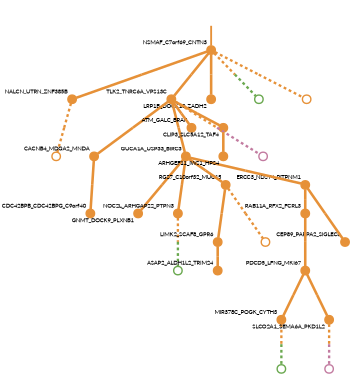 strict digraph  {
graph[splines=false]; nodesep=0.7; rankdir=TB; ranksep=0.6; forcelabels=true; dpi=600; size=2.5;
0 [color="#e69138ff", fillcolor="#e69138ff", fixedsize=true, fontname=Lato, fontsize="12pt", height="0.25", label="", penwidth=3, shape=circle, style=filled, xlabel=NSMAF_C7orf69_CNTN3];
1 [color="#e69138ff", fillcolor="#e69138ff", fixedsize=true, fontname=Lato, fontsize="12pt", height="0.25", label="", penwidth=3, shape=circle, style=filled, xlabel=NALCN_UTRN_ZNF385B];
6 [color="#e69138ff", fillcolor="#e69138ff", fixedsize=true, fontname=Lato, fontsize="12pt", height="0.25", label="", penwidth=3, shape=circle, style=filled, xlabel=TLK2_TNRC6A_VPS13C];
12 [color="#e69138ff", fillcolor="#e69138ff", fixedsize=true, fontname=Lato, fontsize="12pt", height="0.25", label="", penwidth=3, shape=circle, style=filled, xlabel=LRP1B_DOCK10_ZADH2];
21 [color="#6aa84fff", fillcolor="#6aa84fff", fixedsize=true, fontname=Lato, fontsize="12pt", height="0.25", label="", penwidth=3, shape=circle, style=solid, xlabel=""];
26 [color="#e69138ff", fillcolor="#e69138ff", fixedsize=true, fontname=Lato, fontsize="12pt", height="0.25", label="", penwidth=3, shape=circle, style=solid, xlabel=""];
27 [color="#e69138ff", fillcolor="#e69138ff", fixedsize=true, fontname=Lato, fontsize="12pt", height="0.25", label="", penwidth=3, shape=circle, style=solid, xlabel=""];
2 [color="#e69138ff", fillcolor="#e69138ff", fixedsize=true, fontname=Lato, fontsize="12pt", height="0.25", label="", penwidth=3, shape=circle, style=filled, xlabel=MIR378C_POGK_CYTH3];
22 [color="#6aa84fff", fillcolor="#6aa84fff", fixedsize=true, fontname=Lato, fontsize="12pt", height="0.25", label="", penwidth=3, shape=circle, style=solid, xlabel=""];
3 [color="#e69138ff", fillcolor="#e69138ff", fixedsize=true, fontname=Lato, fontsize="12pt", height="0.25", label="", penwidth=3, shape=circle, style=filled, xlabel=CACNB4_MDGA2_MNDA];
5 [color="#e69138ff", fillcolor="#e69138ff", fixedsize=true, fontname=Lato, fontsize="12pt", height="0.25", label="", penwidth=3, shape=circle, style=filled, xlabel=CDC42BPB_CDC42BPG_C9orf40];
4 [color="#e69138ff", fillcolor="#e69138ff", fixedsize=true, fontname=Lato, fontsize="12pt", height="0.25", label="", penwidth=3, shape=circle, style=filled, xlabel=GUCA1A_USP33_BIRC3];
8 [color="#e69138ff", fillcolor="#e69138ff", fixedsize=true, fontname=Lato, fontsize="12pt", height="0.25", label="", penwidth=3, shape=circle, style=filled, xlabel=GNMT_DOCK9_PLXNB1];
9 [color="#e69138ff", fillcolor="#e69138ff", fixedsize=true, fontname=Lato, fontsize="12pt", height="0.25", label="", penwidth=3, shape=circle, style=filled, xlabel=NOC2L_ARHGAP22_PTPN3];
15 [color="#e69138ff", fillcolor="#e69138ff", fixedsize=true, fontname=Lato, fontsize="12pt", height="0.25", label="", penwidth=3, shape=circle, style=filled, xlabel=RGS7_C10orf32_MUC15];
17 [color="#e69138ff", fillcolor="#e69138ff", fixedsize=true, fontname=Lato, fontsize="12pt", height="0.25", label="", penwidth=3, shape=circle, style=filled, xlabel=ERCC3_NDST4_PITPNM1];
16 [color="#e69138ff", fillcolor="#e69138ff", fixedsize=true, fontname=Lato, fontsize="12pt", height="0.25", label="", penwidth=3, shape=circle, style=filled, xlabel=ATM_GALC_BRAF];
19 [color="#e69138ff", fillcolor="#e69138ff", fixedsize=true, fontname=Lato, fontsize="12pt", height="0.25", label="", penwidth=3, shape=circle, style=filled, xlabel=CLIP3_SLC5A12_TAF4];
24 [color="#c27ba0ff", fillcolor="#c27ba0ff", fixedsize=true, fontname=Lato, fontsize="12pt", height="0.25", label="", penwidth=3, shape=circle, style=solid, xlabel=""];
7 [color="#e69138ff", fillcolor="#e69138ff", fixedsize=true, fontname=Lato, fontsize="12pt", height="0.25", label="", penwidth=3, shape=circle, style=filled, xlabel=PDCD5_LFNG_MKI67];
10 [color="#e69138ff", fillcolor="#e69138ff", fixedsize=true, fontname=Lato, fontsize="12pt", height="0.25", label="", penwidth=3, shape=circle, style=filled, xlabel=SLCO2A1_SEMA6A_PKD1L2];
23 [color="#6aa84fff", fillcolor="#6aa84fff", fixedsize=true, fontname=Lato, fontsize="12pt", height="0.25", label="", penwidth=3, shape=circle, style=solid, xlabel=""];
25 [color="#c27ba0ff", fillcolor="#c27ba0ff", fixedsize=true, fontname=Lato, fontsize="12pt", height="0.25", label="", penwidth=3, shape=circle, style=solid, xlabel=""];
13 [color="#e69138ff", fillcolor="#e69138ff", fixedsize=true, fontname=Lato, fontsize="12pt", height="0.25", label="", penwidth=3, shape=circle, style=filled, xlabel=LIMK2_SCAF8_GPR6];
20 [color="#e69138ff", fillcolor="#e69138ff", fixedsize=true, fontname=Lato, fontsize="12pt", height="0.25", label="", penwidth=3, shape=circle, style=filled, xlabel=ASAP2_ALDH1L2_TRIM24];
14 [color="#e69138ff", fillcolor="#e69138ff", fixedsize=true, fontname=Lato, fontsize="12pt", height="0.25", label="", penwidth=3, shape=circle, style=filled, xlabel=RAB11A_RFX2_FCRL3];
28 [color="#e69138ff", fillcolor="#e69138ff", fixedsize=true, fontname=Lato, fontsize="12pt", height="0.25", label="", penwidth=3, shape=circle, style=solid, xlabel=""];
11 [color="#e69138ff", fillcolor="#e69138ff", fixedsize=true, fontname=Lato, fontsize="12pt", height="0.25", label="", penwidth=3, shape=circle, style=filled, xlabel=CEP89_PAPPA2_SIGLEC6];
18 [color="#e69138ff", fillcolor="#e69138ff", fixedsize=true, fontname=Lato, fontsize="12pt", height="0.25", label="", penwidth=3, shape=circle, style=filled, xlabel=ARHGEF11_IWS1_HPS4];
normal [label="", penwidth=3, style=invis, xlabel=NSMAF_C7orf69_CNTN3];
0 -> 1  [arrowsize=0, color="#e69138ff;0.5:#e69138ff", minlen="2.0", penwidth="5.5", style=solid];
0 -> 6  [arrowsize=0, color="#e69138ff;0.5:#e69138ff", minlen="2.0", penwidth="5.5", style=solid];
0 -> 12  [arrowsize=0, color="#e69138ff;0.5:#e69138ff", minlen="2.0", penwidth="5.5", style=solid];
0 -> 21  [arrowsize=0, color="#e69138ff;0.5:#6aa84fff", minlen="2.0", penwidth=5, style=dashed];
0 -> 26  [arrowsize=0, color="#e69138ff;0.5:#e69138ff", minlen="2.0", penwidth=5, style=dashed];
1 -> 27  [arrowsize=0, color="#e69138ff;0.5:#e69138ff", minlen="2.0", penwidth=5, style=dashed];
6 -> 3  [arrowsize=0, color="#e69138ff;0.5:#e69138ff", minlen="2.0", penwidth="5.5", style=solid];
6 -> 4  [arrowsize=0, color="#e69138ff;0.5:#e69138ff", minlen="2.0", penwidth="5.5", style=solid];
6 -> 16  [arrowsize=0, color="#e69138ff;0.5:#e69138ff", minlen="1.399999976158142", penwidth="5.5", style=solid];
6 -> 19  [arrowsize=0, color="#e69138ff;0.5:#e69138ff", minlen="1.0", penwidth="5.5", style=solid];
6 -> 24  [arrowsize=0, color="#e69138ff;0.5:#c27ba0ff", minlen="2.0", penwidth=5, style=dashed];
2 -> 22  [arrowsize=0, color="#e69138ff;0.5:#6aa84fff", minlen="2.0", penwidth=5, style=dashed];
3 -> 5  [arrowsize=0, color="#e69138ff;0.5:#e69138ff", minlen="2.0", penwidth="5.5", style=solid];
4 -> 8  [arrowsize=0, color="#e69138ff;0.5:#e69138ff", minlen="2.0", penwidth="5.5", style=solid];
4 -> 9  [arrowsize=0, color="#e69138ff;0.5:#e69138ff", minlen="2.0", penwidth="5.5", style=solid];
4 -> 15  [arrowsize=0, color="#e69138ff;0.5:#e69138ff", minlen="1.7999999523162842", penwidth="5.5", style=solid];
4 -> 17  [arrowsize=0, color="#e69138ff;0.5:#e69138ff", minlen="1.2000000476837158", penwidth="5.5", style=solid];
9 -> 23  [arrowsize=0, color="#e69138ff;0.5:#6aa84fff", minlen="2.0", penwidth=5, style=dashed];
15 -> 13  [arrowsize=0, color="#e69138ff;0.5:#e69138ff", minlen="2.0", penwidth="5.5", style=solid];
15 -> 28  [arrowsize=0, color="#e69138ff;0.5:#e69138ff", minlen="2.0", penwidth=5, style=dashed];
17 -> 11  [arrowsize=0, color="#e69138ff;0.5:#e69138ff", minlen="2.0", penwidth="5.5", style=solid];
17 -> 14  [arrowsize=0, color="#e69138ff;0.5:#e69138ff", minlen="1.7999999523162842", penwidth="5.5", style=solid];
19 -> 18  [arrowsize=0, color="#e69138ff;0.5:#e69138ff", minlen="1.2000000476837158", penwidth="5.5", style=solid];
7 -> 2  [arrowsize=0, color="#e69138ff;0.5:#e69138ff", minlen="2.0", penwidth="5.5", style=solid];
7 -> 10  [arrowsize=0, color="#e69138ff;0.5:#e69138ff", minlen="2.0", penwidth="5.5", style=solid];
10 -> 25  [arrowsize=0, color="#e69138ff;0.5:#c27ba0ff", minlen="2.0", penwidth=5, style=dashed];
13 -> 20  [arrowsize=0, color="#e69138ff;0.5:#e69138ff", minlen="1.0", penwidth="5.5", style=solid];
14 -> 7  [arrowsize=0, color="#e69138ff;0.5:#e69138ff", minlen="2.0", penwidth="5.5", style=solid];
normal -> 0  [arrowsize=0, color="#e69138ff", label="", penwidth=4, style=solid];
}
